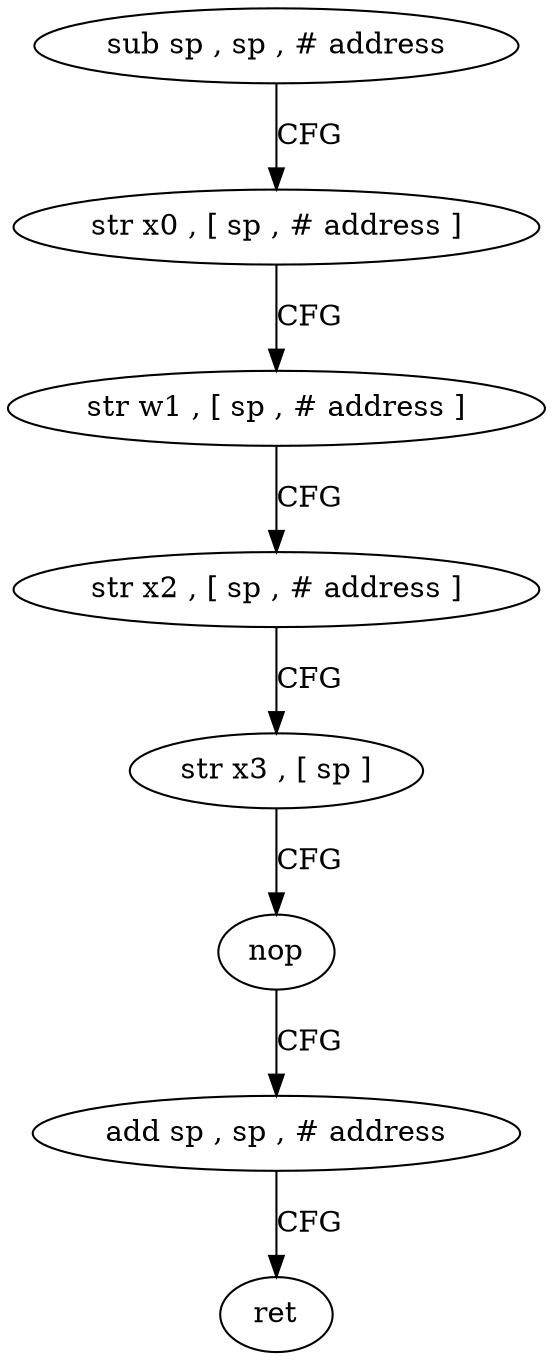 digraph "func" {
"4262680" [label = "sub sp , sp , # address" ]
"4262684" [label = "str x0 , [ sp , # address ]" ]
"4262688" [label = "str w1 , [ sp , # address ]" ]
"4262692" [label = "str x2 , [ sp , # address ]" ]
"4262696" [label = "str x3 , [ sp ]" ]
"4262700" [label = "nop" ]
"4262704" [label = "add sp , sp , # address" ]
"4262708" [label = "ret" ]
"4262680" -> "4262684" [ label = "CFG" ]
"4262684" -> "4262688" [ label = "CFG" ]
"4262688" -> "4262692" [ label = "CFG" ]
"4262692" -> "4262696" [ label = "CFG" ]
"4262696" -> "4262700" [ label = "CFG" ]
"4262700" -> "4262704" [ label = "CFG" ]
"4262704" -> "4262708" [ label = "CFG" ]
}
